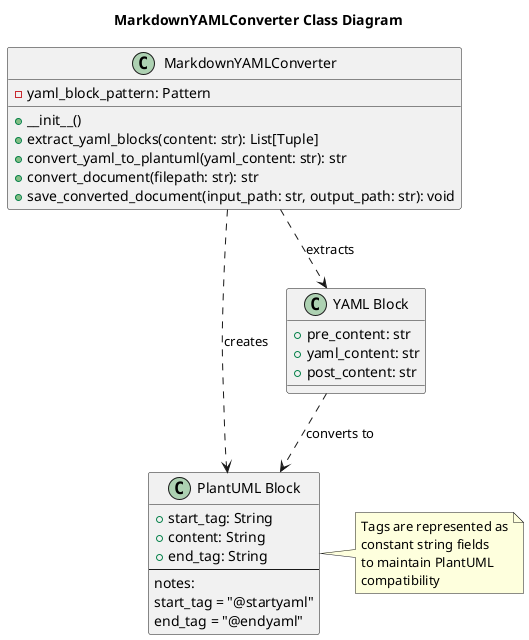 @startuml
title MarkdownYAMLConverter Class Diagram

class MarkdownYAMLConverter {
    - yaml_block_pattern: Pattern
    + __init__()
    + extract_yaml_blocks(content: str): List[Tuple]
    + convert_yaml_to_plantuml(yaml_content: str): str
    + convert_document(filepath: str): str
    + save_converted_document(input_path: str, output_path: str): void
}

class "YAML Block" as YB {
    + pre_content: str
    + yaml_content: str
    + post_content: str
}

class "PlantUML Block" as PB {
    + start_tag: String
    + content: String
    + end_tag: String
    --
    notes:
    start_tag = "@startyaml"
    end_tag = "@endyaml"
}

note right of PB
  Tags are represented as
  constant string fields
  to maintain PlantUML
  compatibility
end note

MarkdownYAMLConverter ..> YB: extracts
MarkdownYAMLConverter ..> PB: creates
YB ..> PB: converts to

@enduml